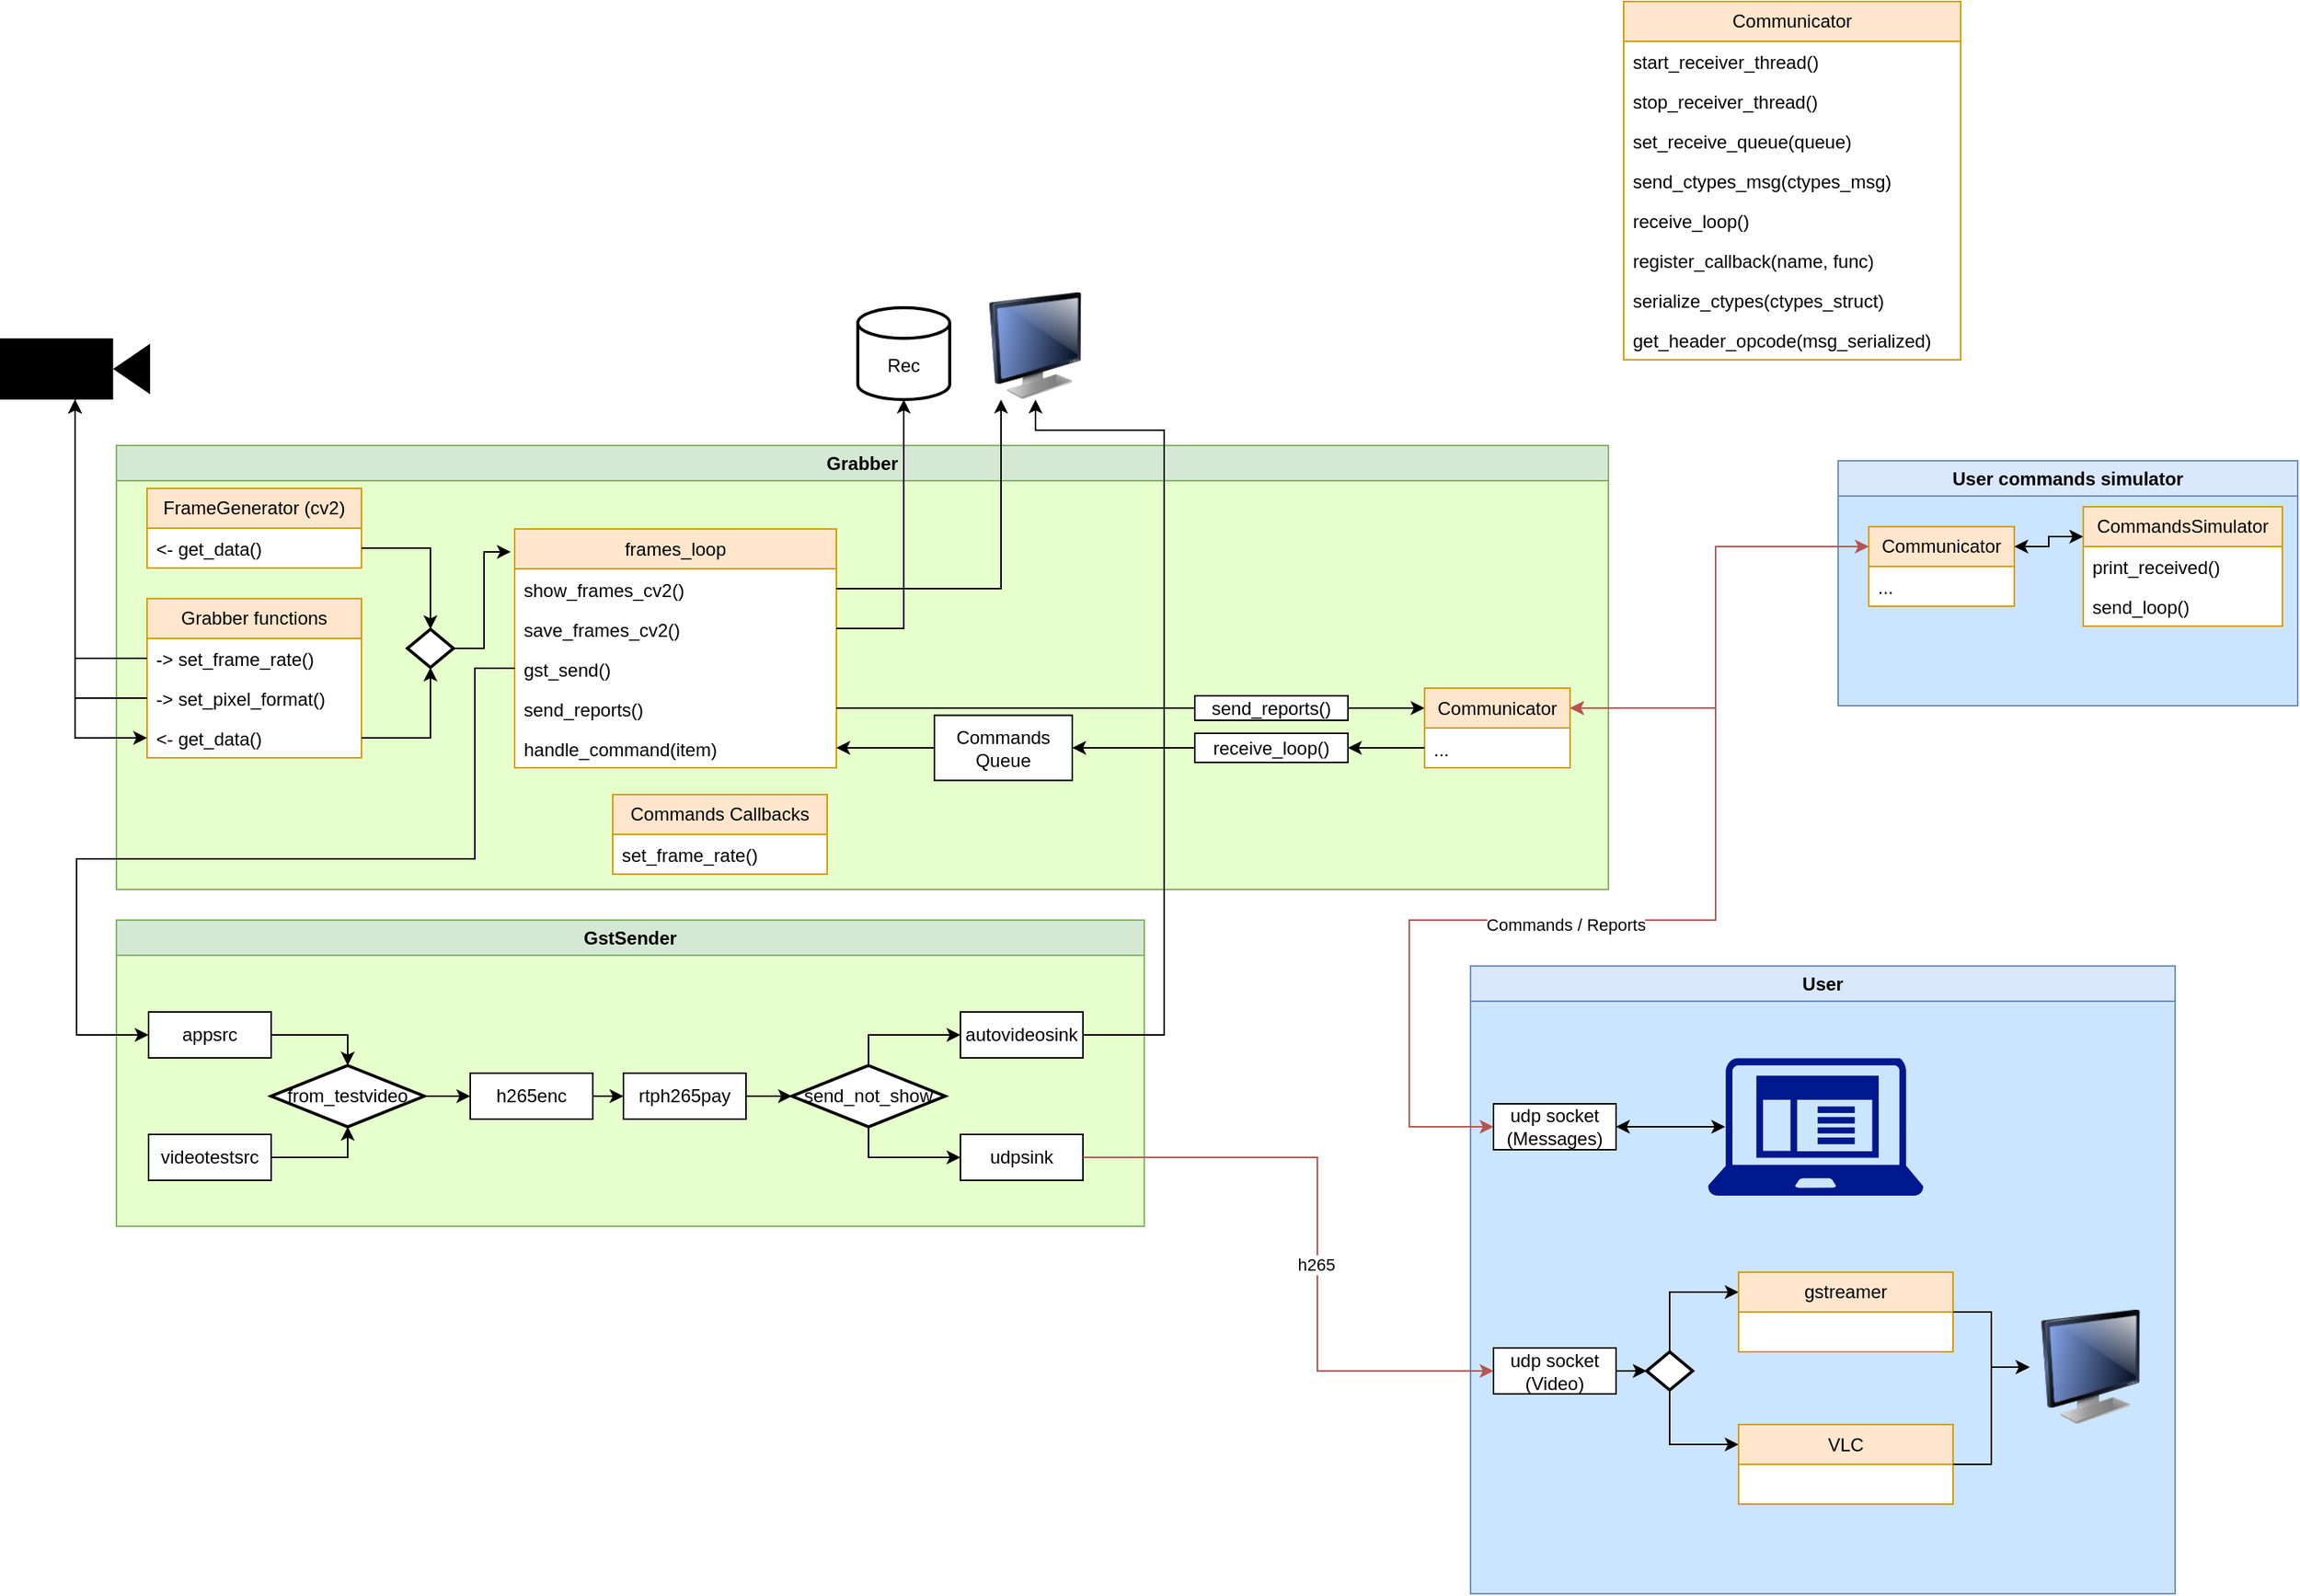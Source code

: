 <mxfile version="21.3.7" type="device" pages="2">
  <diagram name="Page-1" id="DbOC_s7ybhaEqFvPEaZr">
    <mxGraphModel dx="1591" dy="2125" grid="1" gridSize="10" guides="1" tooltips="1" connect="1" arrows="1" fold="1" page="1" pageScale="1" pageWidth="827" pageHeight="1169" math="0" shadow="0">
      <root>
        <mxCell id="0" />
        <mxCell id="1" parent="0" />
        <mxCell id="xCIMGPuieZ38wntVMGZL-1" value="Grabber" style="swimlane;whiteSpace=wrap;html=1;container=1;collapsible=0;comic=0;noLabel=0;swimlaneFillColor=#E6FFCC;fillColor=#d5e8d4;strokeColor=#82b366;" parent="1" vertex="1">
          <mxGeometry x="156" y="150" width="974" height="290" as="geometry" />
        </mxCell>
        <mxCell id="xCIMGPuieZ38wntVMGZL-13" value="Grabber functions" style="swimlane;fontStyle=0;childLayout=stackLayout;horizontal=1;startSize=26;fillColor=#ffe6cc;horizontalStack=0;resizeParent=1;resizeParentMax=0;resizeLast=0;collapsible=0;marginBottom=0;whiteSpace=wrap;html=1;strokeColor=#d79b00;swimlaneFillColor=default;" parent="xCIMGPuieZ38wntVMGZL-1" vertex="1">
          <mxGeometry x="20" y="100" width="140" height="104" as="geometry" />
        </mxCell>
        <mxCell id="xCIMGPuieZ38wntVMGZL-14" value="-&amp;gt; set_frame_rate()" style="text;strokeColor=none;fillColor=none;align=left;verticalAlign=top;spacingLeft=4;spacingRight=4;overflow=hidden;rotatable=0;points=[[0,0.5],[1,0.5]];portConstraint=eastwest;whiteSpace=wrap;html=1;" parent="xCIMGPuieZ38wntVMGZL-13" vertex="1">
          <mxGeometry y="26" width="140" height="26" as="geometry" />
        </mxCell>
        <mxCell id="xCIMGPuieZ38wntVMGZL-15" value="-&amp;gt; set_pixel_format()" style="text;strokeColor=none;fillColor=none;align=left;verticalAlign=top;spacingLeft=4;spacingRight=4;overflow=hidden;rotatable=0;points=[[0,0.5],[1,0.5]];portConstraint=eastwest;whiteSpace=wrap;html=1;" parent="xCIMGPuieZ38wntVMGZL-13" vertex="1">
          <mxGeometry y="52" width="140" height="26" as="geometry" />
        </mxCell>
        <mxCell id="xCIMGPuieZ38wntVMGZL-16" value="&amp;lt;- get_data()" style="text;strokeColor=none;fillColor=none;align=left;verticalAlign=top;spacingLeft=4;spacingRight=4;overflow=hidden;rotatable=0;points=[[0,0.5],[1,0.5]];portConstraint=eastwest;whiteSpace=wrap;html=1;" parent="xCIMGPuieZ38wntVMGZL-13" vertex="1">
          <mxGeometry y="78" width="140" height="26" as="geometry" />
        </mxCell>
        <mxCell id="xCIMGPuieZ38wntVMGZL-17" value="FrameGenerator (cv2)" style="swimlane;fontStyle=0;childLayout=stackLayout;horizontal=1;startSize=26;fillColor=#ffe6cc;horizontalStack=0;resizeParent=1;resizeParentMax=0;resizeLast=0;collapsible=0;marginBottom=0;whiteSpace=wrap;html=1;strokeColor=#d79b00;swimlaneFillColor=default;" parent="xCIMGPuieZ38wntVMGZL-1" vertex="1">
          <mxGeometry x="20" y="28" width="140" height="52" as="geometry" />
        </mxCell>
        <mxCell id="xCIMGPuieZ38wntVMGZL-20" value="&amp;lt;- get_data()" style="text;strokeColor=none;fillColor=none;align=left;verticalAlign=top;spacingLeft=4;spacingRight=4;overflow=hidden;rotatable=0;points=[[0,0.5],[1,0.5]];portConstraint=eastwest;whiteSpace=wrap;html=1;" parent="xCIMGPuieZ38wntVMGZL-17" vertex="1">
          <mxGeometry y="26" width="140" height="26" as="geometry" />
        </mxCell>
        <mxCell id="xCIMGPuieZ38wntVMGZL-29" style="edgeStyle=orthogonalEdgeStyle;rounded=0;orthogonalLoop=1;jettySize=auto;html=1;entryX=-0.012;entryY=0.096;entryDx=0;entryDy=0;entryPerimeter=0;" parent="xCIMGPuieZ38wntVMGZL-1" source="xCIMGPuieZ38wntVMGZL-26" target="xCIMGPuieZ38wntVMGZL-30" edge="1">
          <mxGeometry relative="1" as="geometry">
            <mxPoint x="270" y="132.5" as="targetPoint" />
          </mxGeometry>
        </mxCell>
        <mxCell id="xCIMGPuieZ38wntVMGZL-26" value="" style="strokeWidth=2;html=1;shape=mxgraph.flowchart.decision;whiteSpace=wrap;" parent="xCIMGPuieZ38wntVMGZL-1" vertex="1">
          <mxGeometry x="190" y="120" width="30" height="25" as="geometry" />
        </mxCell>
        <mxCell id="xCIMGPuieZ38wntVMGZL-27" style="edgeStyle=orthogonalEdgeStyle;rounded=0;orthogonalLoop=1;jettySize=auto;html=1;entryX=0.5;entryY=0;entryDx=0;entryDy=0;entryPerimeter=0;" parent="xCIMGPuieZ38wntVMGZL-1" source="xCIMGPuieZ38wntVMGZL-20" target="xCIMGPuieZ38wntVMGZL-26" edge="1">
          <mxGeometry relative="1" as="geometry" />
        </mxCell>
        <mxCell id="xCIMGPuieZ38wntVMGZL-28" style="edgeStyle=orthogonalEdgeStyle;rounded=0;orthogonalLoop=1;jettySize=auto;html=1;entryX=0.5;entryY=1;entryDx=0;entryDy=0;entryPerimeter=0;" parent="xCIMGPuieZ38wntVMGZL-1" source="xCIMGPuieZ38wntVMGZL-16" target="xCIMGPuieZ38wntVMGZL-26" edge="1">
          <mxGeometry relative="1" as="geometry" />
        </mxCell>
        <mxCell id="xCIMGPuieZ38wntVMGZL-30" value="frames_loop" style="swimlane;fontStyle=0;childLayout=stackLayout;horizontal=1;startSize=26;fillColor=#ffe6cc;horizontalStack=0;resizeParent=1;resizeParentMax=0;resizeLast=0;collapsible=0;marginBottom=0;whiteSpace=wrap;html=1;strokeColor=#d79b00;swimlaneFillColor=default;" parent="xCIMGPuieZ38wntVMGZL-1" vertex="1">
          <mxGeometry x="260" y="54.5" width="210" height="156" as="geometry" />
        </mxCell>
        <mxCell id="xCIMGPuieZ38wntVMGZL-31" value="show_frames_cv2()" style="text;strokeColor=none;fillColor=none;align=left;verticalAlign=top;spacingLeft=4;spacingRight=4;overflow=hidden;rotatable=0;points=[[0,0.5],[1,0.5]];portConstraint=eastwest;whiteSpace=wrap;html=1;" parent="xCIMGPuieZ38wntVMGZL-30" vertex="1">
          <mxGeometry y="26" width="210" height="26" as="geometry" />
        </mxCell>
        <mxCell id="xCIMGPuieZ38wntVMGZL-32" value="save_frames_cv2()" style="text;strokeColor=none;fillColor=none;align=left;verticalAlign=top;spacingLeft=4;spacingRight=4;overflow=hidden;rotatable=0;points=[[0,0.5],[1,0.5]];portConstraint=eastwest;whiteSpace=wrap;html=1;" parent="xCIMGPuieZ38wntVMGZL-30" vertex="1">
          <mxGeometry y="52" width="210" height="26" as="geometry" />
        </mxCell>
        <mxCell id="xCIMGPuieZ38wntVMGZL-33" value="gst_send()" style="text;strokeColor=none;fillColor=none;align=left;verticalAlign=top;spacingLeft=4;spacingRight=4;overflow=hidden;rotatable=0;points=[[0,0.5],[1,0.5]];portConstraint=eastwest;whiteSpace=wrap;html=1;" parent="xCIMGPuieZ38wntVMGZL-30" vertex="1">
          <mxGeometry y="78" width="210" height="26" as="geometry" />
        </mxCell>
        <mxCell id="xCIMGPuieZ38wntVMGZL-121" value="send_reports()" style="text;strokeColor=none;fillColor=none;align=left;verticalAlign=top;spacingLeft=4;spacingRight=4;overflow=hidden;rotatable=0;points=[[0,0.5],[1,0.5]];portConstraint=eastwest;whiteSpace=wrap;html=1;" parent="xCIMGPuieZ38wntVMGZL-30" vertex="1">
          <mxGeometry y="104" width="210" height="26" as="geometry" />
        </mxCell>
        <mxCell id="xCIMGPuieZ38wntVMGZL-122" value="handle_command(item)" style="text;strokeColor=none;fillColor=none;align=left;verticalAlign=top;spacingLeft=4;spacingRight=4;overflow=hidden;rotatable=0;points=[[0,0.5],[1,0.5]];portConstraint=eastwest;whiteSpace=wrap;html=1;" parent="xCIMGPuieZ38wntVMGZL-30" vertex="1">
          <mxGeometry y="130" width="210" height="26" as="geometry" />
        </mxCell>
        <mxCell id="xCIMGPuieZ38wntVMGZL-125" value="Commands Callbacks" style="swimlane;fontStyle=0;childLayout=stackLayout;horizontal=1;startSize=26;fillColor=#ffe6cc;horizontalStack=0;resizeParent=1;resizeParentMax=0;resizeLast=0;collapsible=0;marginBottom=0;whiteSpace=wrap;html=1;strokeColor=#d79b00;swimlaneFillColor=default;" parent="xCIMGPuieZ38wntVMGZL-1" vertex="1">
          <mxGeometry x="324" y="228" width="140" height="52" as="geometry" />
        </mxCell>
        <mxCell id="xCIMGPuieZ38wntVMGZL-126" value="set_frame_rate()" style="text;strokeColor=none;fillColor=none;align=left;verticalAlign=top;spacingLeft=4;spacingRight=4;overflow=hidden;rotatable=0;points=[[0,0.5],[1,0.5]];portConstraint=eastwest;whiteSpace=wrap;html=1;" parent="xCIMGPuieZ38wntVMGZL-125" vertex="1">
          <mxGeometry y="26" width="140" height="26" as="geometry" />
        </mxCell>
        <mxCell id="xCIMGPuieZ38wntVMGZL-150" style="edgeStyle=orthogonalEdgeStyle;rounded=0;orthogonalLoop=1;jettySize=auto;html=1;" parent="xCIMGPuieZ38wntVMGZL-1" source="xCIMGPuieZ38wntVMGZL-127" target="xCIMGPuieZ38wntVMGZL-122" edge="1">
          <mxGeometry relative="1" as="geometry" />
        </mxCell>
        <mxCell id="xCIMGPuieZ38wntVMGZL-127" value="Commands&lt;br&gt;Queue" style="rounded=0;whiteSpace=wrap;html=1;" parent="xCIMGPuieZ38wntVMGZL-1" vertex="1">
          <mxGeometry x="534" y="176.25" width="90" height="42.5" as="geometry" />
        </mxCell>
        <mxCell id="xCIMGPuieZ38wntVMGZL-95" style="edgeStyle=orthogonalEdgeStyle;rounded=0;orthogonalLoop=1;jettySize=auto;html=1;entryX=0;entryY=0.5;entryDx=0;entryDy=0;exitX=1;exitY=0.5;exitDx=0;exitDy=0;" parent="xCIMGPuieZ38wntVMGZL-1" source="xCIMGPuieZ38wntVMGZL-121" target="xCIMGPuieZ38wntVMGZL-128" edge="1">
          <mxGeometry relative="1" as="geometry">
            <mxPoint x="-36" y="710" as="targetPoint" />
            <mxPoint x="24" y="243.0" as="sourcePoint" />
            <Array as="points">
              <mxPoint x="754" y="172" />
              <mxPoint x="754" y="172" />
            </Array>
          </mxGeometry>
        </mxCell>
        <mxCell id="xCIMGPuieZ38wntVMGZL-88" style="edgeStyle=orthogonalEdgeStyle;rounded=0;orthogonalLoop=1;jettySize=auto;html=1;entryX=1;entryY=0.5;entryDx=0;entryDy=0;" parent="xCIMGPuieZ38wntVMGZL-1" source="xCIMGPuieZ38wntVMGZL-129" target="xCIMGPuieZ38wntVMGZL-127" edge="1">
          <mxGeometry relative="1" as="geometry">
            <mxPoint x="804" y="185" as="sourcePoint" />
            <mxPoint x="714" y="270" as="targetPoint" />
            <Array as="points">
              <mxPoint x="754" y="198" />
              <mxPoint x="754" y="198" />
            </Array>
          </mxGeometry>
        </mxCell>
        <mxCell id="oWSNDk2EN39_WZRkwcnR-44" style="edgeStyle=orthogonalEdgeStyle;rounded=0;orthogonalLoop=1;jettySize=auto;html=1;entryX=0;entryY=0.25;entryDx=0;entryDy=0;" parent="xCIMGPuieZ38wntVMGZL-1" source="xCIMGPuieZ38wntVMGZL-128" target="oWSNDk2EN39_WZRkwcnR-18" edge="1">
          <mxGeometry relative="1" as="geometry" />
        </mxCell>
        <mxCell id="xCIMGPuieZ38wntVMGZL-128" value="send_reports()" style="rounded=0;whiteSpace=wrap;html=1;" parent="xCIMGPuieZ38wntVMGZL-1" vertex="1">
          <mxGeometry x="704" y="163.5" width="100" height="16" as="geometry" />
        </mxCell>
        <mxCell id="xCIMGPuieZ38wntVMGZL-129" value="receive_loop()" style="rounded=0;whiteSpace=wrap;html=1;" parent="xCIMGPuieZ38wntVMGZL-1" vertex="1">
          <mxGeometry x="704" y="188" width="100" height="19" as="geometry" />
        </mxCell>
        <mxCell id="oWSNDk2EN39_WZRkwcnR-18" value="Communicator" style="swimlane;fontStyle=0;childLayout=stackLayout;horizontal=1;startSize=26;fillColor=#ffe6cc;horizontalStack=0;resizeParent=1;resizeParentMax=0;resizeLast=0;collapsible=0;marginBottom=0;whiteSpace=wrap;html=1;strokeColor=#d79b00;swimlaneFillColor=default;" parent="xCIMGPuieZ38wntVMGZL-1" vertex="1">
          <mxGeometry x="854" y="158.5" width="95" height="52" as="geometry" />
        </mxCell>
        <mxCell id="oWSNDk2EN39_WZRkwcnR-26" value="..." style="text;strokeColor=none;fillColor=none;align=left;verticalAlign=top;spacingLeft=4;spacingRight=4;overflow=hidden;rotatable=0;points=[[0,0.5],[1,0.5]];portConstraint=eastwest;whiteSpace=wrap;html=1;" parent="oWSNDk2EN39_WZRkwcnR-18" vertex="1">
          <mxGeometry y="26" width="95" height="26" as="geometry" />
        </mxCell>
        <mxCell id="oWSNDk2EN39_WZRkwcnR-45" style="edgeStyle=orthogonalEdgeStyle;rounded=0;orthogonalLoop=1;jettySize=auto;html=1;" parent="xCIMGPuieZ38wntVMGZL-1" source="oWSNDk2EN39_WZRkwcnR-26" target="xCIMGPuieZ38wntVMGZL-129" edge="1">
          <mxGeometry relative="1" as="geometry" />
        </mxCell>
        <mxCell id="xCIMGPuieZ38wntVMGZL-21" style="edgeStyle=orthogonalEdgeStyle;rounded=0;orthogonalLoop=1;jettySize=auto;html=1;entryX=0;entryY=0.5;entryDx=0;entryDy=0;" parent="1" source="xCIMGPuieZ38wntVMGZL-8" target="xCIMGPuieZ38wntVMGZL-16" edge="1">
          <mxGeometry relative="1" as="geometry">
            <mxPoint x="530" y="370" as="targetPoint" />
            <Array as="points">
              <mxPoint x="129" y="341" />
            </Array>
          </mxGeometry>
        </mxCell>
        <mxCell id="xCIMGPuieZ38wntVMGZL-8" value="" style="shape=mxgraph.signs.tech.video_camera;html=1;pointerEvents=1;fillColor=#000000;strokeColor=none;verticalLabelPosition=bottom;verticalAlign=top;align=center;" parent="1" vertex="1">
          <mxGeometry x="80" y="80" width="98" height="40" as="geometry" />
        </mxCell>
        <mxCell id="xCIMGPuieZ38wntVMGZL-10" value="User" style="swimlane;whiteSpace=wrap;html=1;container=1;collapsible=0;comic=0;noLabel=0;swimlaneFillColor=#CCE5FF;fillColor=#dae8fc;strokeColor=#6c8ebf;" parent="1" vertex="1">
          <mxGeometry x="1040" y="490" width="460" height="410" as="geometry" />
        </mxCell>
        <mxCell id="xCIMGPuieZ38wntVMGZL-58" style="edgeStyle=orthogonalEdgeStyle;rounded=0;orthogonalLoop=1;jettySize=auto;html=1;entryX=0;entryY=0.25;entryDx=0;entryDy=0;exitX=0.5;exitY=0;exitDx=0;exitDy=0;exitPerimeter=0;" parent="xCIMGPuieZ38wntVMGZL-10" source="xCIMGPuieZ38wntVMGZL-63" target="xCIMGPuieZ38wntVMGZL-59" edge="1">
          <mxGeometry relative="1" as="geometry">
            <mxPoint x="195" y="235.5" as="targetPoint" />
          </mxGeometry>
        </mxCell>
        <mxCell id="xCIMGPuieZ38wntVMGZL-62" style="edgeStyle=orthogonalEdgeStyle;rounded=0;orthogonalLoop=1;jettySize=auto;html=1;entryX=0;entryY=0.25;entryDx=0;entryDy=0;exitX=0.5;exitY=1;exitDx=0;exitDy=0;exitPerimeter=0;" parent="xCIMGPuieZ38wntVMGZL-10" source="xCIMGPuieZ38wntVMGZL-63" target="xCIMGPuieZ38wntVMGZL-61" edge="1">
          <mxGeometry relative="1" as="geometry" />
        </mxCell>
        <mxCell id="xCIMGPuieZ38wntVMGZL-64" style="edgeStyle=orthogonalEdgeStyle;rounded=0;orthogonalLoop=1;jettySize=auto;html=1;entryX=0;entryY=0.5;entryDx=0;entryDy=0;entryPerimeter=0;" parent="xCIMGPuieZ38wntVMGZL-10" source="xCIMGPuieZ38wntVMGZL-57" target="xCIMGPuieZ38wntVMGZL-63" edge="1">
          <mxGeometry relative="1" as="geometry" />
        </mxCell>
        <mxCell id="xCIMGPuieZ38wntVMGZL-57" value="udp socket&lt;br&gt;(Video)" style="rounded=0;whiteSpace=wrap;html=1;" parent="xCIMGPuieZ38wntVMGZL-10" vertex="1">
          <mxGeometry x="15" y="249.5" width="80" height="30" as="geometry" />
        </mxCell>
        <mxCell id="xCIMGPuieZ38wntVMGZL-59" value="gstreamer" style="swimlane;fontStyle=0;childLayout=stackLayout;horizontal=1;startSize=26;fillColor=#ffe6cc;horizontalStack=0;resizeParent=1;resizeParentMax=0;resizeLast=0;collapsible=0;marginBottom=0;whiteSpace=wrap;html=1;strokeColor=#d79b00;swimlaneFillColor=default;" parent="xCIMGPuieZ38wntVMGZL-10" vertex="1">
          <mxGeometry x="175" y="200" width="140" height="52" as="geometry" />
        </mxCell>
        <mxCell id="xCIMGPuieZ38wntVMGZL-61" value="VLC" style="swimlane;fontStyle=0;childLayout=stackLayout;horizontal=1;startSize=26;fillColor=#ffe6cc;horizontalStack=0;resizeParent=1;resizeParentMax=0;resizeLast=0;collapsible=0;marginBottom=0;whiteSpace=wrap;html=1;strokeColor=#d79b00;swimlaneFillColor=default;" parent="xCIMGPuieZ38wntVMGZL-10" vertex="1">
          <mxGeometry x="175" y="299.5" width="140" height="52" as="geometry" />
        </mxCell>
        <mxCell id="xCIMGPuieZ38wntVMGZL-63" value="" style="strokeWidth=2;html=1;shape=mxgraph.flowchart.decision;whiteSpace=wrap;" parent="xCIMGPuieZ38wntVMGZL-10" vertex="1">
          <mxGeometry x="115" y="252" width="30" height="25" as="geometry" />
        </mxCell>
        <mxCell id="xCIMGPuieZ38wntVMGZL-69" value="" style="sketch=0;aspect=fixed;pointerEvents=1;shadow=0;dashed=0;html=1;strokeColor=none;labelPosition=center;verticalLabelPosition=bottom;verticalAlign=top;align=center;fillColor=#00188D;shape=mxgraph.mscae.enterprise.client_application" parent="xCIMGPuieZ38wntVMGZL-10" vertex="1">
          <mxGeometry x="155" y="60" width="140.63" height="90" as="geometry" />
        </mxCell>
        <mxCell id="xCIMGPuieZ38wntVMGZL-76" style="edgeStyle=orthogonalEdgeStyle;rounded=0;orthogonalLoop=1;jettySize=auto;html=1;entryX=0.08;entryY=0.5;entryDx=0;entryDy=0;entryPerimeter=0;startArrow=classic;startFill=1;" parent="xCIMGPuieZ38wntVMGZL-10" source="xCIMGPuieZ38wntVMGZL-75" target="xCIMGPuieZ38wntVMGZL-69" edge="1">
          <mxGeometry relative="1" as="geometry" />
        </mxCell>
        <mxCell id="xCIMGPuieZ38wntVMGZL-75" value="udp socket&lt;br&gt;(Messages)" style="rounded=0;whiteSpace=wrap;html=1;" parent="xCIMGPuieZ38wntVMGZL-10" vertex="1">
          <mxGeometry x="15" y="90" width="80" height="30" as="geometry" />
        </mxCell>
        <mxCell id="xCIMGPuieZ38wntVMGZL-9" value="" style="image;html=1;image=img/lib/clip_art/computers/Monitor_128x128.png;align=center;verticalAlign=top;" parent="xCIMGPuieZ38wntVMGZL-10" vertex="1">
          <mxGeometry x="365" y="224.5" width="80" height="75" as="geometry" />
        </mxCell>
        <mxCell id="xCIMGPuieZ38wntVMGZL-66" style="edgeStyle=orthogonalEdgeStyle;rounded=0;orthogonalLoop=1;jettySize=auto;html=1;" parent="xCIMGPuieZ38wntVMGZL-10" source="xCIMGPuieZ38wntVMGZL-61" target="xCIMGPuieZ38wntVMGZL-9" edge="1">
          <mxGeometry relative="1" as="geometry" />
        </mxCell>
        <mxCell id="xCIMGPuieZ38wntVMGZL-65" style="edgeStyle=orthogonalEdgeStyle;rounded=0;orthogonalLoop=1;jettySize=auto;html=1;" parent="xCIMGPuieZ38wntVMGZL-10" source="xCIMGPuieZ38wntVMGZL-59" target="xCIMGPuieZ38wntVMGZL-9" edge="1">
          <mxGeometry relative="1" as="geometry" />
        </mxCell>
        <mxCell id="xCIMGPuieZ38wntVMGZL-23" style="edgeStyle=orthogonalEdgeStyle;rounded=0;orthogonalLoop=1;jettySize=auto;html=1;entryX=0.5;entryY=1;entryDx=0;entryDy=0;entryPerimeter=0;" parent="1" source="xCIMGPuieZ38wntVMGZL-15" target="xCIMGPuieZ38wntVMGZL-8" edge="1">
          <mxGeometry relative="1" as="geometry" />
        </mxCell>
        <mxCell id="xCIMGPuieZ38wntVMGZL-24" style="edgeStyle=orthogonalEdgeStyle;rounded=0;orthogonalLoop=1;jettySize=auto;html=1;entryX=0.5;entryY=1;entryDx=0;entryDy=0;entryPerimeter=0;" parent="1" source="xCIMGPuieZ38wntVMGZL-14" target="xCIMGPuieZ38wntVMGZL-8" edge="1">
          <mxGeometry relative="1" as="geometry">
            <mxPoint x="820" y="270.0" as="targetPoint" />
          </mxGeometry>
        </mxCell>
        <mxCell id="xCIMGPuieZ38wntVMGZL-36" value="" style="image;html=1;image=img/lib/clip_art/computers/Monitor_128x128.png" parent="1" vertex="1">
          <mxGeometry x="711" y="50" width="90" height="70" as="geometry" />
        </mxCell>
        <mxCell id="xCIMGPuieZ38wntVMGZL-37" style="edgeStyle=orthogonalEdgeStyle;rounded=0;orthogonalLoop=1;jettySize=auto;html=1;entryX=0.25;entryY=1;entryDx=0;entryDy=0;" parent="1" source="xCIMGPuieZ38wntVMGZL-31" target="xCIMGPuieZ38wntVMGZL-36" edge="1">
          <mxGeometry relative="1" as="geometry" />
        </mxCell>
        <mxCell id="xCIMGPuieZ38wntVMGZL-38" value="&lt;br&gt;Rec" style="strokeWidth=2;html=1;shape=mxgraph.flowchart.database;whiteSpace=wrap;" parent="1" vertex="1">
          <mxGeometry x="640" y="60" width="60" height="60" as="geometry" />
        </mxCell>
        <mxCell id="xCIMGPuieZ38wntVMGZL-40" style="edgeStyle=orthogonalEdgeStyle;rounded=0;orthogonalLoop=1;jettySize=auto;html=1;" parent="1" source="xCIMGPuieZ38wntVMGZL-32" target="xCIMGPuieZ38wntVMGZL-38" edge="1">
          <mxGeometry relative="1" as="geometry" />
        </mxCell>
        <mxCell id="xCIMGPuieZ38wntVMGZL-3" value="GstSender" style="swimlane;whiteSpace=wrap;html=1;container=1;collapsible=0;comic=0;noLabel=0;swimlaneFillColor=#E6FFCC;fillColor=#d5e8d4;strokeColor=#82b366;" parent="1" vertex="1">
          <mxGeometry x="156" y="460" width="671" height="200" as="geometry" />
        </mxCell>
        <mxCell id="xCIMGPuieZ38wntVMGZL-45" style="edgeStyle=orthogonalEdgeStyle;rounded=0;orthogonalLoop=1;jettySize=auto;html=1;entryX=0.5;entryY=0;entryDx=0;entryDy=0;entryPerimeter=0;exitX=1;exitY=0.5;exitDx=0;exitDy=0;" parent="xCIMGPuieZ38wntVMGZL-3" source="xCIMGPuieZ38wntVMGZL-11" target="xCIMGPuieZ38wntVMGZL-49" edge="1">
          <mxGeometry relative="1" as="geometry">
            <Array as="points">
              <mxPoint x="151" y="75" />
            </Array>
          </mxGeometry>
        </mxCell>
        <mxCell id="xCIMGPuieZ38wntVMGZL-11" value="appsrc" style="rounded=0;whiteSpace=wrap;html=1;" parent="xCIMGPuieZ38wntVMGZL-3" vertex="1">
          <mxGeometry x="21" y="60" width="80" height="30" as="geometry" />
        </mxCell>
        <mxCell id="xCIMGPuieZ38wntVMGZL-46" style="edgeStyle=orthogonalEdgeStyle;rounded=0;orthogonalLoop=1;jettySize=auto;html=1;" parent="xCIMGPuieZ38wntVMGZL-3" source="xCIMGPuieZ38wntVMGZL-42" target="xCIMGPuieZ38wntVMGZL-43" edge="1">
          <mxGeometry relative="1" as="geometry" />
        </mxCell>
        <mxCell id="xCIMGPuieZ38wntVMGZL-42" value="h265enc" style="rounded=0;whiteSpace=wrap;html=1;" parent="xCIMGPuieZ38wntVMGZL-3" vertex="1">
          <mxGeometry x="231" y="100" width="80" height="30" as="geometry" />
        </mxCell>
        <mxCell id="xCIMGPuieZ38wntVMGZL-47" style="edgeStyle=orthogonalEdgeStyle;rounded=0;orthogonalLoop=1;jettySize=auto;html=1;entryX=0;entryY=0.5;entryDx=0;entryDy=0;exitX=0.5;exitY=0;exitDx=0;exitDy=0;exitPerimeter=0;" parent="xCIMGPuieZ38wntVMGZL-3" source="xCIMGPuieZ38wntVMGZL-48" target="xCIMGPuieZ38wntVMGZL-44" edge="1">
          <mxGeometry relative="1" as="geometry" />
        </mxCell>
        <mxCell id="xCIMGPuieZ38wntVMGZL-51" style="edgeStyle=orthogonalEdgeStyle;rounded=0;orthogonalLoop=1;jettySize=auto;html=1;entryX=0;entryY=0.5;entryDx=0;entryDy=0;entryPerimeter=0;" parent="xCIMGPuieZ38wntVMGZL-3" source="xCIMGPuieZ38wntVMGZL-43" target="xCIMGPuieZ38wntVMGZL-48" edge="1">
          <mxGeometry relative="1" as="geometry" />
        </mxCell>
        <mxCell id="xCIMGPuieZ38wntVMGZL-43" value="rtph265pay" style="rounded=0;whiteSpace=wrap;html=1;" parent="xCIMGPuieZ38wntVMGZL-3" vertex="1">
          <mxGeometry x="331" y="100" width="80" height="30" as="geometry" />
        </mxCell>
        <mxCell id="xCIMGPuieZ38wntVMGZL-44" value="autovideosink" style="rounded=0;whiteSpace=wrap;html=1;" parent="xCIMGPuieZ38wntVMGZL-3" vertex="1">
          <mxGeometry x="551" y="60" width="80" height="30" as="geometry" />
        </mxCell>
        <mxCell id="xCIMGPuieZ38wntVMGZL-55" style="edgeStyle=orthogonalEdgeStyle;rounded=0;orthogonalLoop=1;jettySize=auto;html=1;entryX=0;entryY=0.5;entryDx=0;entryDy=0;exitX=0.5;exitY=1;exitDx=0;exitDy=0;exitPerimeter=0;" parent="xCIMGPuieZ38wntVMGZL-3" source="xCIMGPuieZ38wntVMGZL-48" target="xCIMGPuieZ38wntVMGZL-54" edge="1">
          <mxGeometry relative="1" as="geometry" />
        </mxCell>
        <mxCell id="xCIMGPuieZ38wntVMGZL-48" value="send_not_show" style="strokeWidth=2;html=1;shape=mxgraph.flowchart.decision;whiteSpace=wrap;" parent="xCIMGPuieZ38wntVMGZL-3" vertex="1">
          <mxGeometry x="441" y="95" width="100" height="40" as="geometry" />
        </mxCell>
        <mxCell id="xCIMGPuieZ38wntVMGZL-50" style="edgeStyle=orthogonalEdgeStyle;rounded=0;orthogonalLoop=1;jettySize=auto;html=1;entryX=0;entryY=0.5;entryDx=0;entryDy=0;" parent="xCIMGPuieZ38wntVMGZL-3" source="xCIMGPuieZ38wntVMGZL-49" target="xCIMGPuieZ38wntVMGZL-42" edge="1">
          <mxGeometry relative="1" as="geometry" />
        </mxCell>
        <mxCell id="xCIMGPuieZ38wntVMGZL-49" value="from_testvideo" style="strokeWidth=2;html=1;shape=mxgraph.flowchart.decision;whiteSpace=wrap;" parent="xCIMGPuieZ38wntVMGZL-3" vertex="1">
          <mxGeometry x="101" y="95" width="100" height="40" as="geometry" />
        </mxCell>
        <mxCell id="xCIMGPuieZ38wntVMGZL-53" style="edgeStyle=orthogonalEdgeStyle;rounded=0;orthogonalLoop=1;jettySize=auto;html=1;exitX=1;exitY=0.5;exitDx=0;exitDy=0;" parent="xCIMGPuieZ38wntVMGZL-3" source="xCIMGPuieZ38wntVMGZL-52" target="xCIMGPuieZ38wntVMGZL-49" edge="1">
          <mxGeometry relative="1" as="geometry" />
        </mxCell>
        <mxCell id="xCIMGPuieZ38wntVMGZL-52" value="videotestsrc" style="rounded=0;whiteSpace=wrap;html=1;" parent="xCIMGPuieZ38wntVMGZL-3" vertex="1">
          <mxGeometry x="21" y="140" width="80" height="30" as="geometry" />
        </mxCell>
        <mxCell id="xCIMGPuieZ38wntVMGZL-54" value="udpsink" style="rounded=0;whiteSpace=wrap;html=1;" parent="xCIMGPuieZ38wntVMGZL-3" vertex="1">
          <mxGeometry x="551" y="140" width="80" height="30" as="geometry" />
        </mxCell>
        <mxCell id="xCIMGPuieZ38wntVMGZL-56" style="edgeStyle=orthogonalEdgeStyle;rounded=0;orthogonalLoop=1;jettySize=auto;html=1;entryX=0.5;entryY=1;entryDx=0;entryDy=0;" parent="1" source="xCIMGPuieZ38wntVMGZL-44" target="xCIMGPuieZ38wntVMGZL-36" edge="1">
          <mxGeometry relative="1" as="geometry">
            <Array as="points">
              <mxPoint x="840" y="535" />
              <mxPoint x="840" y="140" />
              <mxPoint x="756" y="140" />
            </Array>
          </mxGeometry>
        </mxCell>
        <mxCell id="xCIMGPuieZ38wntVMGZL-67" style="edgeStyle=orthogonalEdgeStyle;rounded=0;orthogonalLoop=1;jettySize=auto;html=1;entryX=0;entryY=0.5;entryDx=0;entryDy=0;fillColor=#f8cecc;strokeColor=#b85450;" parent="1" source="xCIMGPuieZ38wntVMGZL-54" target="xCIMGPuieZ38wntVMGZL-57" edge="1">
          <mxGeometry relative="1" as="geometry">
            <Array as="points">
              <mxPoint x="940" y="615" />
              <mxPoint x="940" y="755" />
            </Array>
          </mxGeometry>
        </mxCell>
        <mxCell id="xCIMGPuieZ38wntVMGZL-68" value="h265" style="edgeLabel;html=1;align=center;verticalAlign=middle;resizable=0;points=[];" parent="xCIMGPuieZ38wntVMGZL-67" vertex="1" connectable="0">
          <mxGeometry x="0.092" y="-1" relative="1" as="geometry">
            <mxPoint as="offset" />
          </mxGeometry>
        </mxCell>
        <mxCell id="xCIMGPuieZ38wntVMGZL-78" style="edgeStyle=orthogonalEdgeStyle;rounded=0;orthogonalLoop=1;jettySize=auto;html=1;entryX=0;entryY=0.5;entryDx=0;entryDy=0;startArrow=classic;startFill=1;fillColor=#f8cecc;strokeColor=#b85450;exitX=1;exitY=0.25;exitDx=0;exitDy=0;" parent="1" source="oWSNDk2EN39_WZRkwcnR-18" target="xCIMGPuieZ38wntVMGZL-75" edge="1">
          <mxGeometry relative="1" as="geometry">
            <Array as="points">
              <mxPoint x="1200" y="322" />
              <mxPoint x="1200" y="460" />
              <mxPoint x="1000" y="460" />
              <mxPoint x="1000" y="595" />
            </Array>
            <mxPoint x="1200" y="280" as="sourcePoint" />
          </mxGeometry>
        </mxCell>
        <mxCell id="xCIMGPuieZ38wntVMGZL-124" value="Commands / Reports" style="edgeLabel;html=1;align=center;verticalAlign=middle;resizable=0;points=[];" parent="xCIMGPuieZ38wntVMGZL-78" vertex="1" connectable="0">
          <mxGeometry x="0.065" y="3" relative="1" as="geometry">
            <mxPoint as="offset" />
          </mxGeometry>
        </mxCell>
        <mxCell id="xCIMGPuieZ38wntVMGZL-41" style="edgeStyle=orthogonalEdgeStyle;rounded=0;orthogonalLoop=1;jettySize=auto;html=1;entryX=0;entryY=0.5;entryDx=0;entryDy=0;exitX=0;exitY=0.5;exitDx=0;exitDy=0;jumpStyle=arc;" parent="1" source="xCIMGPuieZ38wntVMGZL-33" target="xCIMGPuieZ38wntVMGZL-11" edge="1">
          <mxGeometry relative="1" as="geometry">
            <Array as="points">
              <mxPoint x="390" y="295" />
              <mxPoint x="390" y="420" />
              <mxPoint x="130" y="420" />
              <mxPoint x="130" y="535" />
            </Array>
          </mxGeometry>
        </mxCell>
        <mxCell id="xCIMGPuieZ38wntVMGZL-131" value="User commands simulator" style="swimlane;whiteSpace=wrap;html=1;container=1;collapsible=0;comic=0;noLabel=0;swimlaneFillColor=#CCE5FF;fillColor=#dae8fc;strokeColor=#6c8ebf;" parent="1" vertex="1">
          <mxGeometry x="1280" y="160" width="300" height="160" as="geometry" />
        </mxCell>
        <mxCell id="xCIMGPuieZ38wntVMGZL-140" style="edgeStyle=orthogonalEdgeStyle;rounded=0;orthogonalLoop=1;jettySize=auto;html=1;entryX=0;entryY=0.25;entryDx=0;entryDy=0;startArrow=classic;startFill=1;exitX=1;exitY=0.25;exitDx=0;exitDy=0;" parent="xCIMGPuieZ38wntVMGZL-131" source="oWSNDk2EN39_WZRkwcnR-46" target="xCIMGPuieZ38wntVMGZL-146" edge="1">
          <mxGeometry relative="1" as="geometry">
            <mxPoint x="160" y="105" as="targetPoint" />
            <mxPoint x="110" y="53.026" as="sourcePoint" />
          </mxGeometry>
        </mxCell>
        <mxCell id="xCIMGPuieZ38wntVMGZL-146" value="CommandsSimulator" style="swimlane;fontStyle=0;childLayout=stackLayout;horizontal=1;startSize=26;fillColor=#ffe6cc;horizontalStack=0;resizeParent=1;resizeParentMax=0;resizeLast=0;collapsible=0;marginBottom=0;whiteSpace=wrap;html=1;strokeColor=#d79b00;swimlaneFillColor=default;" parent="xCIMGPuieZ38wntVMGZL-131" vertex="1">
          <mxGeometry x="160" y="30" width="130" height="78" as="geometry" />
        </mxCell>
        <mxCell id="xCIMGPuieZ38wntVMGZL-147" value="print_received()" style="text;strokeColor=none;fillColor=none;align=left;verticalAlign=top;spacingLeft=4;spacingRight=4;overflow=hidden;rotatable=0;points=[[0,0.5],[1,0.5]];portConstraint=eastwest;whiteSpace=wrap;html=1;" parent="xCIMGPuieZ38wntVMGZL-146" vertex="1">
          <mxGeometry y="26" width="130" height="26" as="geometry" />
        </mxCell>
        <mxCell id="xCIMGPuieZ38wntVMGZL-148" value="send_loop()" style="text;strokeColor=none;fillColor=none;align=left;verticalAlign=top;spacingLeft=4;spacingRight=4;overflow=hidden;rotatable=0;points=[[0,0.5],[1,0.5]];portConstraint=eastwest;whiteSpace=wrap;html=1;" parent="xCIMGPuieZ38wntVMGZL-146" vertex="1">
          <mxGeometry y="52" width="130" height="26" as="geometry" />
        </mxCell>
        <mxCell id="oWSNDk2EN39_WZRkwcnR-46" value="Communicator" style="swimlane;fontStyle=0;childLayout=stackLayout;horizontal=1;startSize=26;fillColor=#ffe6cc;horizontalStack=0;resizeParent=1;resizeParentMax=0;resizeLast=0;collapsible=0;marginBottom=0;whiteSpace=wrap;html=1;strokeColor=#d79b00;swimlaneFillColor=default;" parent="xCIMGPuieZ38wntVMGZL-131" vertex="1">
          <mxGeometry x="20" y="43" width="95" height="52" as="geometry" />
        </mxCell>
        <mxCell id="oWSNDk2EN39_WZRkwcnR-47" value="..." style="text;strokeColor=none;fillColor=none;align=left;verticalAlign=top;spacingLeft=4;spacingRight=4;overflow=hidden;rotatable=0;points=[[0,0.5],[1,0.5]];portConstraint=eastwest;whiteSpace=wrap;html=1;" parent="oWSNDk2EN39_WZRkwcnR-46" vertex="1">
          <mxGeometry y="26" width="95" height="26" as="geometry" />
        </mxCell>
        <mxCell id="xCIMGPuieZ38wntVMGZL-149" style="edgeStyle=orthogonalEdgeStyle;rounded=0;orthogonalLoop=1;jettySize=auto;html=1;entryX=1;entryY=0.25;entryDx=0;entryDy=0;startArrow=classic;startFill=1;fillColor=#f8cecc;strokeColor=#b85450;exitX=0;exitY=0.25;exitDx=0;exitDy=0;" parent="1" source="oWSNDk2EN39_WZRkwcnR-46" target="oWSNDk2EN39_WZRkwcnR-18" edge="1">
          <mxGeometry relative="1" as="geometry">
            <mxPoint x="1298.02" y="213.962" as="sourcePoint" />
            <mxPoint x="1260" y="219.5" as="targetPoint" />
            <Array as="points">
              <mxPoint x="1200" y="216" />
              <mxPoint x="1200" y="322" />
            </Array>
          </mxGeometry>
        </mxCell>
        <mxCell id="oWSNDk2EN39_WZRkwcnR-35" value="Communicator" style="swimlane;fontStyle=0;childLayout=stackLayout;horizontal=1;startSize=26;fillColor=#ffe6cc;horizontalStack=0;resizeParent=1;resizeParentMax=0;resizeLast=0;collapsible=0;marginBottom=0;whiteSpace=wrap;html=1;strokeColor=#d79b00;swimlaneFillColor=default;" parent="1" vertex="1">
          <mxGeometry x="1140" y="-140" width="220" height="234" as="geometry" />
        </mxCell>
        <mxCell id="oWSNDk2EN39_WZRkwcnR-36" value="start_receiver_thread()" style="text;strokeColor=none;fillColor=none;align=left;verticalAlign=top;spacingLeft=4;spacingRight=4;overflow=hidden;rotatable=0;points=[[0,0.5],[1,0.5]];portConstraint=eastwest;whiteSpace=wrap;html=1;" parent="oWSNDk2EN39_WZRkwcnR-35" vertex="1">
          <mxGeometry y="26" width="220" height="26" as="geometry" />
        </mxCell>
        <mxCell id="oWSNDk2EN39_WZRkwcnR-37" value="stop_receiver_thread()" style="text;strokeColor=none;fillColor=none;align=left;verticalAlign=top;spacingLeft=4;spacingRight=4;overflow=hidden;rotatable=0;points=[[0,0.5],[1,0.5]];portConstraint=eastwest;whiteSpace=wrap;html=1;" parent="oWSNDk2EN39_WZRkwcnR-35" vertex="1">
          <mxGeometry y="52" width="220" height="26" as="geometry" />
        </mxCell>
        <mxCell id="oWSNDk2EN39_WZRkwcnR-38" value="set_receive_queue(queue)" style="text;strokeColor=none;fillColor=none;align=left;verticalAlign=top;spacingLeft=4;spacingRight=4;overflow=hidden;rotatable=0;points=[[0,0.5],[1,0.5]];portConstraint=eastwest;whiteSpace=wrap;html=1;" parent="oWSNDk2EN39_WZRkwcnR-35" vertex="1">
          <mxGeometry y="78" width="220" height="26" as="geometry" />
        </mxCell>
        <mxCell id="oWSNDk2EN39_WZRkwcnR-39" value="send_ctypes_msg(ctypes_msg)" style="text;strokeColor=none;fillColor=none;align=left;verticalAlign=top;spacingLeft=4;spacingRight=4;overflow=hidden;rotatable=0;points=[[0,0.5],[1,0.5]];portConstraint=eastwest;whiteSpace=wrap;html=1;" parent="oWSNDk2EN39_WZRkwcnR-35" vertex="1">
          <mxGeometry y="104" width="220" height="26" as="geometry" />
        </mxCell>
        <mxCell id="oWSNDk2EN39_WZRkwcnR-40" value="receive_loop()" style="text;strokeColor=none;fillColor=none;align=left;verticalAlign=top;spacingLeft=4;spacingRight=4;overflow=hidden;rotatable=0;points=[[0,0.5],[1,0.5]];portConstraint=eastwest;whiteSpace=wrap;html=1;" parent="oWSNDk2EN39_WZRkwcnR-35" vertex="1">
          <mxGeometry y="130" width="220" height="26" as="geometry" />
        </mxCell>
        <mxCell id="oWSNDk2EN39_WZRkwcnR-41" value="register_callback(name, func)" style="text;strokeColor=none;fillColor=none;align=left;verticalAlign=top;spacingLeft=4;spacingRight=4;overflow=hidden;rotatable=0;points=[[0,0.5],[1,0.5]];portConstraint=eastwest;whiteSpace=wrap;html=1;" parent="oWSNDk2EN39_WZRkwcnR-35" vertex="1">
          <mxGeometry y="156" width="220" height="26" as="geometry" />
        </mxCell>
        <mxCell id="oWSNDk2EN39_WZRkwcnR-42" value="serialize_ctypes(ctypes_struct)" style="text;strokeColor=none;fillColor=none;align=left;verticalAlign=top;spacingLeft=4;spacingRight=4;overflow=hidden;rotatable=0;points=[[0,0.5],[1,0.5]];portConstraint=eastwest;whiteSpace=wrap;html=1;" parent="oWSNDk2EN39_WZRkwcnR-35" vertex="1">
          <mxGeometry y="182" width="220" height="26" as="geometry" />
        </mxCell>
        <mxCell id="oWSNDk2EN39_WZRkwcnR-43" value="get_header_opcode(msg_serialized)" style="text;strokeColor=none;fillColor=none;align=left;verticalAlign=top;spacingLeft=4;spacingRight=4;overflow=hidden;rotatable=0;points=[[0,0.5],[1,0.5]];portConstraint=eastwest;whiteSpace=wrap;html=1;" parent="oWSNDk2EN39_WZRkwcnR-35" vertex="1">
          <mxGeometry y="208" width="220" height="26" as="geometry" />
        </mxCell>
      </root>
    </mxGraphModel>
  </diagram>
  <diagram id="uODH1RbOIcp2xieEX_lQ" name="Page-2">
    <mxGraphModel dx="1311" dy="787" grid="1" gridSize="10" guides="1" tooltips="1" connect="1" arrows="1" fold="1" page="1" pageScale="1" pageWidth="827" pageHeight="1169" math="0" shadow="0">
      <root>
        <mxCell id="0" />
        <mxCell id="1" parent="0" />
        <mxCell id="ZR10V6QTN7I6jnHkWkjk-1" value="Grabber" style="swimlane;whiteSpace=wrap;html=1;container=1;collapsible=0;comic=0;noLabel=0;swimlaneFillColor=#E6FFCC;fillColor=#d5e8d4;strokeColor=#82b366;" vertex="1" parent="1">
          <mxGeometry x="156" y="150" width="384" height="170" as="geometry" />
        </mxCell>
        <mxCell id="ZR10V6QTN7I6jnHkWkjk-8" style="edgeStyle=orthogonalEdgeStyle;rounded=0;orthogonalLoop=1;jettySize=auto;html=1;entryX=0;entryY=0.5;entryDx=0;entryDy=0;" edge="1" parent="ZR10V6QTN7I6jnHkWkjk-1" source="ZR10V6QTN7I6jnHkWkjk-9" target="bj8oFzmsfaRMFUhNTNGa-2">
          <mxGeometry relative="1" as="geometry">
            <mxPoint x="284" y="133" as="targetPoint" />
          </mxGeometry>
        </mxCell>
        <mxCell id="ZR10V6QTN7I6jnHkWkjk-9" value="" style="strokeWidth=2;html=1;shape=mxgraph.flowchart.decision;whiteSpace=wrap;" vertex="1" parent="ZR10V6QTN7I6jnHkWkjk-1">
          <mxGeometry x="194" y="90" width="30" height="25" as="geometry" />
        </mxCell>
        <mxCell id="ZR10V6QTN7I6jnHkWkjk-10" style="edgeStyle=orthogonalEdgeStyle;rounded=0;orthogonalLoop=1;jettySize=auto;html=1;entryX=0.5;entryY=0;entryDx=0;entryDy=0;entryPerimeter=0;exitX=1;exitY=0.5;exitDx=0;exitDy=0;" edge="1" parent="ZR10V6QTN7I6jnHkWkjk-1" source="ZR10V6QTN7I6jnHkWkjk-91" target="ZR10V6QTN7I6jnHkWkjk-9">
          <mxGeometry relative="1" as="geometry">
            <mxPoint x="160" y="67" as="sourcePoint" />
          </mxGeometry>
        </mxCell>
        <mxCell id="ZR10V6QTN7I6jnHkWkjk-11" style="edgeStyle=orthogonalEdgeStyle;rounded=0;orthogonalLoop=1;jettySize=auto;html=1;entryX=0.5;entryY=1;entryDx=0;entryDy=0;entryPerimeter=0;exitX=1;exitY=0.5;exitDx=0;exitDy=0;" edge="1" parent="ZR10V6QTN7I6jnHkWkjk-1" source="bj8oFzmsfaRMFUhNTNGa-1" target="ZR10V6QTN7I6jnHkWkjk-9">
          <mxGeometry relative="1" as="geometry">
            <mxPoint x="160" y="191" as="sourcePoint" />
          </mxGeometry>
        </mxCell>
        <mxCell id="ZR10V6QTN7I6jnHkWkjk-91" value="Grabber" style="rounded=0;whiteSpace=wrap;html=1;" vertex="1" parent="ZR10V6QTN7I6jnHkWkjk-1">
          <mxGeometry x="34" y="54.5" width="80" height="30" as="geometry" />
        </mxCell>
        <mxCell id="bj8oFzmsfaRMFUhNTNGa-1" value="Frame&lt;br&gt;Generator" style="rounded=0;whiteSpace=wrap;html=1;" vertex="1" parent="ZR10V6QTN7I6jnHkWkjk-1">
          <mxGeometry x="34" y="120" width="80" height="30" as="geometry" />
        </mxCell>
        <mxCell id="bj8oFzmsfaRMFUhNTNGa-2" value="Gstreamer" style="rounded=0;whiteSpace=wrap;html=1;" vertex="1" parent="ZR10V6QTN7I6jnHkWkjk-1">
          <mxGeometry x="279" y="87.5" width="80" height="30" as="geometry" />
        </mxCell>
        <mxCell id="ZR10V6QTN7I6jnHkWkjk-30" style="edgeStyle=orthogonalEdgeStyle;rounded=0;orthogonalLoop=1;jettySize=auto;html=1;entryX=0.5;entryY=0;entryDx=0;entryDy=0;" edge="1" parent="1" source="ZR10V6QTN7I6jnHkWkjk-31" target="ZR10V6QTN7I6jnHkWkjk-91">
          <mxGeometry relative="1" as="geometry">
            <mxPoint x="176" y="341" as="targetPoint" />
            <Array as="points">
              <mxPoint x="230" y="120" />
              <mxPoint x="230" y="120" />
            </Array>
          </mxGeometry>
        </mxCell>
        <mxCell id="ZR10V6QTN7I6jnHkWkjk-31" value="" style="shape=mxgraph.signs.tech.video_camera;html=1;pointerEvents=1;fillColor=#000000;strokeColor=none;verticalLabelPosition=bottom;verticalAlign=top;align=center;" vertex="1" parent="1">
          <mxGeometry x="190" y="60" width="98" height="40" as="geometry" />
        </mxCell>
        <mxCell id="ZR10V6QTN7I6jnHkWkjk-32" value="User" style="swimlane;whiteSpace=wrap;html=1;container=1;collapsible=0;comic=0;noLabel=0;swimlaneFillColor=#CCE5FF;fillColor=#dae8fc;strokeColor=#6c8ebf;" vertex="1" parent="1">
          <mxGeometry x="1040" y="490" width="460" height="410" as="geometry" />
        </mxCell>
        <mxCell id="ZR10V6QTN7I6jnHkWkjk-33" style="edgeStyle=orthogonalEdgeStyle;rounded=0;orthogonalLoop=1;jettySize=auto;html=1;entryX=0;entryY=0.25;entryDx=0;entryDy=0;exitX=0.5;exitY=0;exitDx=0;exitDy=0;exitPerimeter=0;" edge="1" parent="ZR10V6QTN7I6jnHkWkjk-32" source="ZR10V6QTN7I6jnHkWkjk-39" target="ZR10V6QTN7I6jnHkWkjk-37">
          <mxGeometry relative="1" as="geometry">
            <mxPoint x="195" y="235.5" as="targetPoint" />
          </mxGeometry>
        </mxCell>
        <mxCell id="ZR10V6QTN7I6jnHkWkjk-34" style="edgeStyle=orthogonalEdgeStyle;rounded=0;orthogonalLoop=1;jettySize=auto;html=1;entryX=0;entryY=0.25;entryDx=0;entryDy=0;exitX=0.5;exitY=1;exitDx=0;exitDy=0;exitPerimeter=0;" edge="1" parent="ZR10V6QTN7I6jnHkWkjk-32" source="ZR10V6QTN7I6jnHkWkjk-39" target="ZR10V6QTN7I6jnHkWkjk-38">
          <mxGeometry relative="1" as="geometry" />
        </mxCell>
        <mxCell id="ZR10V6QTN7I6jnHkWkjk-35" style="edgeStyle=orthogonalEdgeStyle;rounded=0;orthogonalLoop=1;jettySize=auto;html=1;entryX=0;entryY=0.5;entryDx=0;entryDy=0;entryPerimeter=0;" edge="1" parent="ZR10V6QTN7I6jnHkWkjk-32" source="ZR10V6QTN7I6jnHkWkjk-36" target="ZR10V6QTN7I6jnHkWkjk-39">
          <mxGeometry relative="1" as="geometry" />
        </mxCell>
        <mxCell id="ZR10V6QTN7I6jnHkWkjk-36" value="udp socket&lt;br&gt;(Video)" style="rounded=0;whiteSpace=wrap;html=1;" vertex="1" parent="ZR10V6QTN7I6jnHkWkjk-32">
          <mxGeometry x="15" y="249.5" width="80" height="30" as="geometry" />
        </mxCell>
        <mxCell id="ZR10V6QTN7I6jnHkWkjk-37" value="gstreamer" style="swimlane;fontStyle=0;childLayout=stackLayout;horizontal=1;startSize=26;fillColor=#ffe6cc;horizontalStack=0;resizeParent=1;resizeParentMax=0;resizeLast=0;collapsible=0;marginBottom=0;whiteSpace=wrap;html=1;strokeColor=#d79b00;swimlaneFillColor=default;" vertex="1" parent="ZR10V6QTN7I6jnHkWkjk-32">
          <mxGeometry x="175" y="200" width="140" height="52" as="geometry" />
        </mxCell>
        <mxCell id="ZR10V6QTN7I6jnHkWkjk-38" value="VLC" style="swimlane;fontStyle=0;childLayout=stackLayout;horizontal=1;startSize=26;fillColor=#ffe6cc;horizontalStack=0;resizeParent=1;resizeParentMax=0;resizeLast=0;collapsible=0;marginBottom=0;whiteSpace=wrap;html=1;strokeColor=#d79b00;swimlaneFillColor=default;" vertex="1" parent="ZR10V6QTN7I6jnHkWkjk-32">
          <mxGeometry x="175" y="299.5" width="140" height="52" as="geometry" />
        </mxCell>
        <mxCell id="ZR10V6QTN7I6jnHkWkjk-39" value="" style="strokeWidth=2;html=1;shape=mxgraph.flowchart.decision;whiteSpace=wrap;" vertex="1" parent="ZR10V6QTN7I6jnHkWkjk-32">
          <mxGeometry x="115" y="252" width="30" height="25" as="geometry" />
        </mxCell>
        <mxCell id="ZR10V6QTN7I6jnHkWkjk-40" value="" style="sketch=0;aspect=fixed;pointerEvents=1;shadow=0;dashed=0;html=1;strokeColor=none;labelPosition=center;verticalLabelPosition=bottom;verticalAlign=top;align=center;fillColor=#00188D;shape=mxgraph.mscae.enterprise.client_application" vertex="1" parent="ZR10V6QTN7I6jnHkWkjk-32">
          <mxGeometry x="155" y="60" width="140.63" height="90" as="geometry" />
        </mxCell>
        <mxCell id="ZR10V6QTN7I6jnHkWkjk-41" style="edgeStyle=orthogonalEdgeStyle;rounded=0;orthogonalLoop=1;jettySize=auto;html=1;entryX=0.08;entryY=0.5;entryDx=0;entryDy=0;entryPerimeter=0;startArrow=classic;startFill=1;" edge="1" parent="ZR10V6QTN7I6jnHkWkjk-32" source="ZR10V6QTN7I6jnHkWkjk-42" target="ZR10V6QTN7I6jnHkWkjk-40">
          <mxGeometry relative="1" as="geometry" />
        </mxCell>
        <mxCell id="ZR10V6QTN7I6jnHkWkjk-42" value="udp socket&lt;br&gt;(Messages)" style="rounded=0;whiteSpace=wrap;html=1;" vertex="1" parent="ZR10V6QTN7I6jnHkWkjk-32">
          <mxGeometry x="15" y="90" width="80" height="30" as="geometry" />
        </mxCell>
        <mxCell id="ZR10V6QTN7I6jnHkWkjk-43" value="" style="image;html=1;image=img/lib/clip_art/computers/Monitor_128x128.png;align=center;verticalAlign=top;" vertex="1" parent="ZR10V6QTN7I6jnHkWkjk-32">
          <mxGeometry x="365" y="224.5" width="80" height="75" as="geometry" />
        </mxCell>
        <mxCell id="ZR10V6QTN7I6jnHkWkjk-44" style="edgeStyle=orthogonalEdgeStyle;rounded=0;orthogonalLoop=1;jettySize=auto;html=1;" edge="1" parent="ZR10V6QTN7I6jnHkWkjk-32" source="ZR10V6QTN7I6jnHkWkjk-38" target="ZR10V6QTN7I6jnHkWkjk-43">
          <mxGeometry relative="1" as="geometry" />
        </mxCell>
        <mxCell id="ZR10V6QTN7I6jnHkWkjk-45" style="edgeStyle=orthogonalEdgeStyle;rounded=0;orthogonalLoop=1;jettySize=auto;html=1;" edge="1" parent="ZR10V6QTN7I6jnHkWkjk-32" source="ZR10V6QTN7I6jnHkWkjk-37" target="ZR10V6QTN7I6jnHkWkjk-43">
          <mxGeometry relative="1" as="geometry" />
        </mxCell>
        <mxCell id="ZR10V6QTN7I6jnHkWkjk-48" value="" style="image;html=1;image=img/lib/clip_art/computers/Monitor_128x128.png" vertex="1" parent="1">
          <mxGeometry x="435" y="45" width="90" height="70" as="geometry" />
        </mxCell>
        <mxCell id="ZR10V6QTN7I6jnHkWkjk-50" value="&lt;br&gt;Rec" style="strokeWidth=2;html=1;shape=mxgraph.flowchart.database;whiteSpace=wrap;" vertex="1" parent="1">
          <mxGeometry x="354" y="50" width="60" height="60" as="geometry" />
        </mxCell>
        <mxCell id="ZR10V6QTN7I6jnHkWkjk-51" style="edgeStyle=orthogonalEdgeStyle;rounded=0;orthogonalLoop=1;jettySize=auto;html=1;exitX=1;exitY=0.5;exitDx=0;exitDy=0;" edge="1" parent="1" source="ZR10V6QTN7I6jnHkWkjk-91" target="ZR10V6QTN7I6jnHkWkjk-50">
          <mxGeometry relative="1" as="geometry">
            <mxPoint x="626" y="269.571" as="sourcePoint" />
          </mxGeometry>
        </mxCell>
        <mxCell id="ZR10V6QTN7I6jnHkWkjk-68" style="edgeStyle=orthogonalEdgeStyle;rounded=0;orthogonalLoop=1;jettySize=auto;html=1;entryX=0.5;entryY=1;entryDx=0;entryDy=0;exitX=0.5;exitY=0;exitDx=0;exitDy=0;" edge="1" parent="1" source="bj8oFzmsfaRMFUhNTNGa-2" target="ZR10V6QTN7I6jnHkWkjk-48">
          <mxGeometry relative="1" as="geometry">
            <Array as="points">
              <mxPoint x="480" y="130" />
              <mxPoint x="480" y="130" />
            </Array>
          </mxGeometry>
        </mxCell>
        <mxCell id="ZR10V6QTN7I6jnHkWkjk-69" style="edgeStyle=orthogonalEdgeStyle;rounded=0;orthogonalLoop=1;jettySize=auto;html=1;entryX=0;entryY=0.5;entryDx=0;entryDy=0;fillColor=#f8cecc;strokeColor=#b85450;exitX=0.5;exitY=1;exitDx=0;exitDy=0;" edge="1" parent="1" source="bj8oFzmsfaRMFUhNTNGa-2" target="ZR10V6QTN7I6jnHkWkjk-36">
          <mxGeometry relative="1" as="geometry">
            <Array as="points">
              <mxPoint x="480" y="615" />
              <mxPoint x="940" y="615" />
              <mxPoint x="940" y="755" />
            </Array>
          </mxGeometry>
        </mxCell>
        <mxCell id="ZR10V6QTN7I6jnHkWkjk-70" value="h265" style="edgeLabel;html=1;align=center;verticalAlign=middle;resizable=0;points=[];" vertex="1" connectable="0" parent="ZR10V6QTN7I6jnHkWkjk-69">
          <mxGeometry x="0.092" y="-1" relative="1" as="geometry">
            <mxPoint as="offset" />
          </mxGeometry>
        </mxCell>
        <mxCell id="ZR10V6QTN7I6jnHkWkjk-71" style="edgeStyle=orthogonalEdgeStyle;rounded=0;orthogonalLoop=1;jettySize=auto;html=1;entryX=0;entryY=0.5;entryDx=0;entryDy=0;startArrow=classic;startFill=1;fillColor=#f8cecc;strokeColor=#b85450;exitX=1;exitY=0.25;exitDx=0;exitDy=0;" edge="1" parent="1" source="ZR10V6QTN7I6jnHkWkjk-27" target="ZR10V6QTN7I6jnHkWkjk-42">
          <mxGeometry relative="1" as="geometry">
            <Array as="points">
              <mxPoint x="1200" y="322" />
              <mxPoint x="1200" y="460" />
              <mxPoint x="1000" y="460" />
              <mxPoint x="1000" y="595" />
            </Array>
            <mxPoint x="1200" y="280" as="sourcePoint" />
          </mxGeometry>
        </mxCell>
        <mxCell id="ZR10V6QTN7I6jnHkWkjk-72" value="Commands / Reports" style="edgeLabel;html=1;align=center;verticalAlign=middle;resizable=0;points=[];" vertex="1" connectable="0" parent="ZR10V6QTN7I6jnHkWkjk-71">
          <mxGeometry x="0.065" y="3" relative="1" as="geometry">
            <mxPoint as="offset" />
          </mxGeometry>
        </mxCell>
        <mxCell id="ZR10V6QTN7I6jnHkWkjk-74" value="User commands simulator" style="swimlane;whiteSpace=wrap;html=1;container=1;collapsible=0;comic=0;noLabel=0;swimlaneFillColor=#CCE5FF;fillColor=#dae8fc;strokeColor=#6c8ebf;" vertex="1" parent="1">
          <mxGeometry x="1280" y="160" width="300" height="160" as="geometry" />
        </mxCell>
        <mxCell id="ZR10V6QTN7I6jnHkWkjk-75" style="edgeStyle=orthogonalEdgeStyle;rounded=0;orthogonalLoop=1;jettySize=auto;html=1;entryX=0;entryY=0.25;entryDx=0;entryDy=0;startArrow=classic;startFill=1;exitX=1;exitY=0.25;exitDx=0;exitDy=0;" edge="1" parent="ZR10V6QTN7I6jnHkWkjk-74" source="ZR10V6QTN7I6jnHkWkjk-79" target="ZR10V6QTN7I6jnHkWkjk-76">
          <mxGeometry relative="1" as="geometry">
            <mxPoint x="160" y="105" as="targetPoint" />
            <mxPoint x="110" y="53.026" as="sourcePoint" />
          </mxGeometry>
        </mxCell>
        <mxCell id="ZR10V6QTN7I6jnHkWkjk-76" value="CommandsSimulator" style="swimlane;fontStyle=0;childLayout=stackLayout;horizontal=1;startSize=26;fillColor=#ffe6cc;horizontalStack=0;resizeParent=1;resizeParentMax=0;resizeLast=0;collapsible=0;marginBottom=0;whiteSpace=wrap;html=1;strokeColor=#d79b00;swimlaneFillColor=default;" vertex="1" parent="ZR10V6QTN7I6jnHkWkjk-74">
          <mxGeometry x="160" y="30" width="130" height="78" as="geometry" />
        </mxCell>
        <mxCell id="ZR10V6QTN7I6jnHkWkjk-77" value="print_received()" style="text;strokeColor=none;fillColor=none;align=left;verticalAlign=top;spacingLeft=4;spacingRight=4;overflow=hidden;rotatable=0;points=[[0,0.5],[1,0.5]];portConstraint=eastwest;whiteSpace=wrap;html=1;" vertex="1" parent="ZR10V6QTN7I6jnHkWkjk-76">
          <mxGeometry y="26" width="130" height="26" as="geometry" />
        </mxCell>
        <mxCell id="ZR10V6QTN7I6jnHkWkjk-78" value="send_loop()" style="text;strokeColor=none;fillColor=none;align=left;verticalAlign=top;spacingLeft=4;spacingRight=4;overflow=hidden;rotatable=0;points=[[0,0.5],[1,0.5]];portConstraint=eastwest;whiteSpace=wrap;html=1;" vertex="1" parent="ZR10V6QTN7I6jnHkWkjk-76">
          <mxGeometry y="52" width="130" height="26" as="geometry" />
        </mxCell>
        <mxCell id="ZR10V6QTN7I6jnHkWkjk-79" value="Communicator" style="swimlane;fontStyle=0;childLayout=stackLayout;horizontal=1;startSize=26;fillColor=#ffe6cc;horizontalStack=0;resizeParent=1;resizeParentMax=0;resizeLast=0;collapsible=0;marginBottom=0;whiteSpace=wrap;html=1;strokeColor=#d79b00;swimlaneFillColor=default;" vertex="1" parent="ZR10V6QTN7I6jnHkWkjk-74">
          <mxGeometry x="20" y="43" width="95" height="52" as="geometry" />
        </mxCell>
        <mxCell id="ZR10V6QTN7I6jnHkWkjk-80" value="..." style="text;strokeColor=none;fillColor=none;align=left;verticalAlign=top;spacingLeft=4;spacingRight=4;overflow=hidden;rotatable=0;points=[[0,0.5],[1,0.5]];portConstraint=eastwest;whiteSpace=wrap;html=1;" vertex="1" parent="ZR10V6QTN7I6jnHkWkjk-79">
          <mxGeometry y="26" width="95" height="26" as="geometry" />
        </mxCell>
        <mxCell id="ZR10V6QTN7I6jnHkWkjk-81" style="edgeStyle=orthogonalEdgeStyle;rounded=0;orthogonalLoop=1;jettySize=auto;html=1;entryX=1;entryY=0.25;entryDx=0;entryDy=0;startArrow=classic;startFill=1;fillColor=#f8cecc;strokeColor=#b85450;exitX=0;exitY=0.25;exitDx=0;exitDy=0;" edge="1" parent="1" source="ZR10V6QTN7I6jnHkWkjk-79" target="ZR10V6QTN7I6jnHkWkjk-27">
          <mxGeometry relative="1" as="geometry">
            <mxPoint x="1298.02" y="213.962" as="sourcePoint" />
            <mxPoint x="1260" y="219.5" as="targetPoint" />
            <Array as="points">
              <mxPoint x="1200" y="216" />
              <mxPoint x="1200" y="322" />
            </Array>
          </mxGeometry>
        </mxCell>
        <mxCell id="ZR10V6QTN7I6jnHkWkjk-27" value="Communicator" style="swimlane;fontStyle=0;childLayout=stackLayout;horizontal=1;startSize=26;fillColor=#ffe6cc;horizontalStack=0;resizeParent=1;resizeParentMax=0;resizeLast=0;collapsible=0;marginBottom=0;whiteSpace=wrap;html=1;strokeColor=#d79b00;swimlaneFillColor=default;" vertex="1" parent="1">
          <mxGeometry x="1000" y="308.5" width="95" height="52" as="geometry" />
        </mxCell>
        <mxCell id="ZR10V6QTN7I6jnHkWkjk-28" value="..." style="text;strokeColor=none;fillColor=none;align=left;verticalAlign=top;spacingLeft=4;spacingRight=4;overflow=hidden;rotatable=0;points=[[0,0.5],[1,0.5]];portConstraint=eastwest;whiteSpace=wrap;html=1;" vertex="1" parent="ZR10V6QTN7I6jnHkWkjk-27">
          <mxGeometry y="26" width="95" height="26" as="geometry" />
        </mxCell>
        <mxCell id="bj8oFzmsfaRMFUhNTNGa-18" value="Grabber" style="swimlane;whiteSpace=wrap;html=1;container=1;collapsible=0;comic=0;noLabel=0;swimlaneFillColor=#E6FFCC;fillColor=#d5e8d4;strokeColor=#82b366;" vertex="1" parent="1">
          <mxGeometry x="540" y="150" width="384" height="170" as="geometry" />
        </mxCell>
        <mxCell id="bj8oFzmsfaRMFUhNTNGa-19" style="edgeStyle=orthogonalEdgeStyle;rounded=0;orthogonalLoop=1;jettySize=auto;html=1;entryX=0;entryY=0.5;entryDx=0;entryDy=0;" edge="1" parent="bj8oFzmsfaRMFUhNTNGa-18" source="bj8oFzmsfaRMFUhNTNGa-20" target="bj8oFzmsfaRMFUhNTNGa-25">
          <mxGeometry relative="1" as="geometry">
            <mxPoint x="284" y="133" as="targetPoint" />
          </mxGeometry>
        </mxCell>
        <mxCell id="bj8oFzmsfaRMFUhNTNGa-20" value="" style="strokeWidth=2;html=1;shape=mxgraph.flowchart.decision;whiteSpace=wrap;" vertex="1" parent="bj8oFzmsfaRMFUhNTNGa-18">
          <mxGeometry x="194" y="90" width="30" height="25" as="geometry" />
        </mxCell>
        <mxCell id="bj8oFzmsfaRMFUhNTNGa-21" style="edgeStyle=orthogonalEdgeStyle;rounded=0;orthogonalLoop=1;jettySize=auto;html=1;entryX=0.5;entryY=0;entryDx=0;entryDy=0;entryPerimeter=0;exitX=1;exitY=0.5;exitDx=0;exitDy=0;" edge="1" parent="bj8oFzmsfaRMFUhNTNGa-18" source="bj8oFzmsfaRMFUhNTNGa-23" target="bj8oFzmsfaRMFUhNTNGa-20">
          <mxGeometry relative="1" as="geometry">
            <mxPoint x="160" y="67" as="sourcePoint" />
          </mxGeometry>
        </mxCell>
        <mxCell id="bj8oFzmsfaRMFUhNTNGa-22" style="edgeStyle=orthogonalEdgeStyle;rounded=0;orthogonalLoop=1;jettySize=auto;html=1;entryX=0.5;entryY=1;entryDx=0;entryDy=0;entryPerimeter=0;exitX=1;exitY=0.5;exitDx=0;exitDy=0;" edge="1" parent="bj8oFzmsfaRMFUhNTNGa-18" source="bj8oFzmsfaRMFUhNTNGa-24" target="bj8oFzmsfaRMFUhNTNGa-20">
          <mxGeometry relative="1" as="geometry">
            <mxPoint x="160" y="191" as="sourcePoint" />
          </mxGeometry>
        </mxCell>
        <mxCell id="bj8oFzmsfaRMFUhNTNGa-23" value="Grabber" style="rounded=0;whiteSpace=wrap;html=1;" vertex="1" parent="bj8oFzmsfaRMFUhNTNGa-18">
          <mxGeometry x="34" y="54.5" width="80" height="30" as="geometry" />
        </mxCell>
        <mxCell id="bj8oFzmsfaRMFUhNTNGa-24" value="Frame&lt;br&gt;Generator" style="rounded=0;whiteSpace=wrap;html=1;" vertex="1" parent="bj8oFzmsfaRMFUhNTNGa-18">
          <mxGeometry x="34" y="120" width="80" height="30" as="geometry" />
        </mxCell>
        <mxCell id="bj8oFzmsfaRMFUhNTNGa-25" value="Gstreamer" style="rounded=0;whiteSpace=wrap;html=1;" vertex="1" parent="bj8oFzmsfaRMFUhNTNGa-18">
          <mxGeometry x="279" y="87.5" width="80" height="30" as="geometry" />
        </mxCell>
        <mxCell id="bj8oFzmsfaRMFUhNTNGa-26" style="edgeStyle=orthogonalEdgeStyle;rounded=0;orthogonalLoop=1;jettySize=auto;html=1;entryX=0.5;entryY=0;entryDx=0;entryDy=0;" edge="1" parent="1" source="bj8oFzmsfaRMFUhNTNGa-27" target="bj8oFzmsfaRMFUhNTNGa-23">
          <mxGeometry relative="1" as="geometry">
            <mxPoint x="560" y="341" as="targetPoint" />
            <Array as="points">
              <mxPoint x="614" y="120" />
              <mxPoint x="614" y="120" />
            </Array>
          </mxGeometry>
        </mxCell>
        <mxCell id="bj8oFzmsfaRMFUhNTNGa-27" value="" style="shape=mxgraph.signs.tech.video_camera;html=1;pointerEvents=1;fillColor=#000000;strokeColor=none;verticalLabelPosition=bottom;verticalAlign=top;align=center;" vertex="1" parent="1">
          <mxGeometry x="574" y="60" width="98" height="40" as="geometry" />
        </mxCell>
        <mxCell id="bj8oFzmsfaRMFUhNTNGa-28" value="" style="image;html=1;image=img/lib/clip_art/computers/Monitor_128x128.png" vertex="1" parent="1">
          <mxGeometry x="819" y="45" width="90" height="70" as="geometry" />
        </mxCell>
        <mxCell id="bj8oFzmsfaRMFUhNTNGa-29" value="&lt;br&gt;Rec" style="strokeWidth=2;html=1;shape=mxgraph.flowchart.database;whiteSpace=wrap;" vertex="1" parent="1">
          <mxGeometry x="738" y="50" width="60" height="60" as="geometry" />
        </mxCell>
        <mxCell id="bj8oFzmsfaRMFUhNTNGa-30" style="edgeStyle=orthogonalEdgeStyle;rounded=0;orthogonalLoop=1;jettySize=auto;html=1;exitX=1;exitY=0.5;exitDx=0;exitDy=0;" edge="1" parent="1" source="bj8oFzmsfaRMFUhNTNGa-23" target="bj8oFzmsfaRMFUhNTNGa-29">
          <mxGeometry relative="1" as="geometry">
            <mxPoint x="1010" y="269.571" as="sourcePoint" />
          </mxGeometry>
        </mxCell>
        <mxCell id="bj8oFzmsfaRMFUhNTNGa-31" style="edgeStyle=orthogonalEdgeStyle;rounded=0;orthogonalLoop=1;jettySize=auto;html=1;entryX=0.5;entryY=1;entryDx=0;entryDy=0;exitX=0.5;exitY=0;exitDx=0;exitDy=0;" edge="1" parent="1" source="bj8oFzmsfaRMFUhNTNGa-25" target="bj8oFzmsfaRMFUhNTNGa-28">
          <mxGeometry relative="1" as="geometry">
            <Array as="points">
              <mxPoint x="864" y="130" />
              <mxPoint x="864" y="130" />
            </Array>
          </mxGeometry>
        </mxCell>
      </root>
    </mxGraphModel>
  </diagram>
</mxfile>

